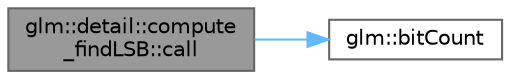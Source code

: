 digraph "glm::detail::compute_findLSB::call"
{
 // LATEX_PDF_SIZE
  bgcolor="transparent";
  edge [fontname=Helvetica,fontsize=10,labelfontname=Helvetica,labelfontsize=10];
  node [fontname=Helvetica,fontsize=10,shape=box,height=0.2,width=0.4];
  rankdir="LR";
  Node1 [id="Node000001",label="glm::detail::compute\l_findLSB::call",height=0.2,width=0.4,color="gray40", fillcolor="grey60", style="filled", fontcolor="black",tooltip=" "];
  Node1 -> Node2 [id="edge3_Node000001_Node000002",color="steelblue1",style="solid",tooltip=" "];
  Node2 [id="Node000002",label="glm::bitCount",height=0.2,width=0.4,color="grey40", fillcolor="white", style="filled",URL="$namespaceglm.html#a5e87ca2e2bc7f836767efecc0a1b0cdb",tooltip=" "];
}
